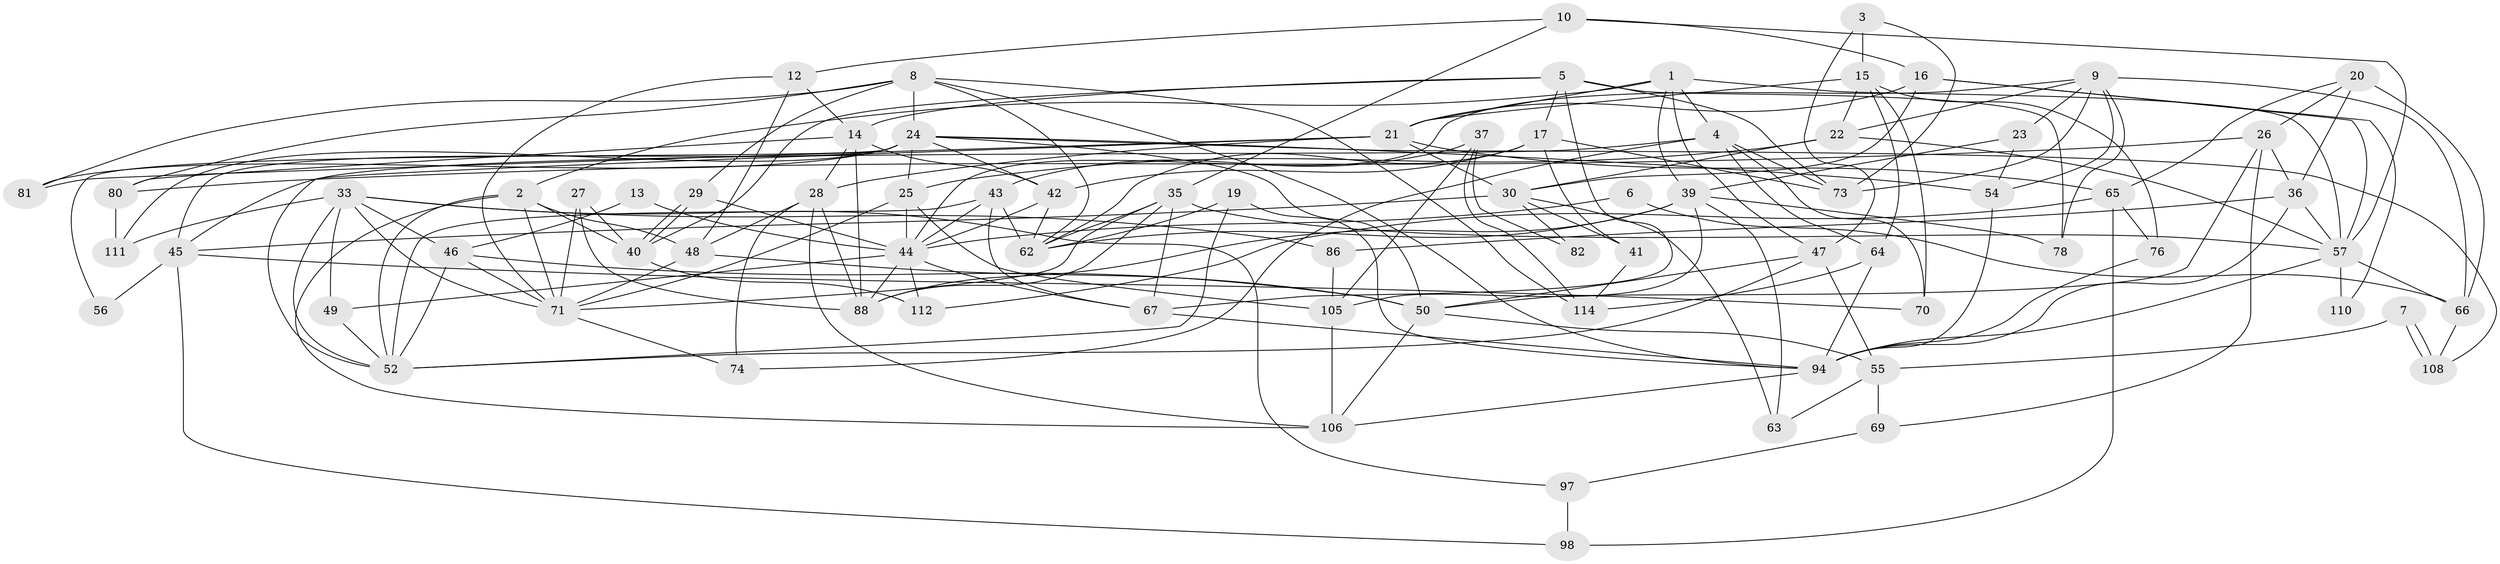 // Generated by graph-tools (version 1.1) at 2025/23/03/03/25 07:23:58]
// undirected, 77 vertices, 188 edges
graph export_dot {
graph [start="1"]
  node [color=gray90,style=filled];
  1 [super="+113"];
  2 [super="+18"];
  3;
  4 [super="+87"];
  5 [super="+59"];
  6;
  7;
  8 [super="+58"];
  9 [super="+11"];
  10;
  12;
  13;
  14 [super="+99"];
  15 [super="+84"];
  16 [super="+31"];
  17 [super="+92"];
  19;
  20 [super="+34"];
  21 [super="+32"];
  22 [super="+104"];
  23;
  24 [super="+91"];
  25;
  26 [super="+61"];
  27;
  28 [super="+95"];
  29;
  30 [super="+38"];
  33 [super="+102"];
  35 [super="+85"];
  36 [super="+75"];
  37;
  39 [super="+68"];
  40;
  41;
  42 [super="+60"];
  43;
  44 [super="+96"];
  45;
  46 [super="+100"];
  47 [super="+53"];
  48;
  49;
  50 [super="+51"];
  52 [super="+79"];
  54 [super="+101"];
  55 [super="+77"];
  56;
  57 [super="+72"];
  62 [super="+90"];
  63;
  64;
  65 [super="+83"];
  66;
  67 [super="+93"];
  69;
  70;
  71 [super="+107"];
  73;
  74;
  76;
  78;
  80;
  81;
  82;
  86;
  88 [super="+89"];
  94 [super="+103"];
  97;
  98;
  105 [super="+109"];
  106;
  108;
  110;
  111;
  112;
  114 [super="+115"];
  1 -- 57 [weight=2];
  1 -- 2;
  1 -- 4;
  1 -- 21;
  1 -- 47;
  1 -- 39;
  2 -- 48;
  2 -- 40;
  2 -- 52;
  2 -- 106;
  2 -- 71;
  3 -- 73;
  3 -- 15;
  3 -- 47;
  4 -- 45;
  4 -- 64;
  4 -- 74;
  4 -- 73;
  4 -- 70;
  5 -- 73;
  5 -- 17;
  5 -- 14;
  5 -- 78;
  5 -- 40;
  5 -- 67;
  6 -- 66;
  6 -- 44;
  7 -- 108;
  7 -- 108;
  7 -- 55;
  8 -- 81;
  8 -- 29;
  8 -- 114;
  8 -- 24;
  8 -- 80;
  8 -- 94;
  8 -- 62;
  9 -- 44;
  9 -- 73;
  9 -- 78;
  9 -- 66;
  9 -- 23;
  9 -- 54;
  9 -- 22;
  10 -- 12;
  10 -- 57;
  10 -- 35;
  10 -- 16;
  12 -- 71;
  12 -- 48;
  12 -- 14;
  13 -- 44;
  13 -- 46;
  14 -- 42 [weight=2];
  14 -- 28;
  14 -- 80;
  14 -- 88;
  15 -- 64;
  15 -- 76;
  15 -- 22;
  15 -- 21;
  15 -- 70;
  16 -- 57;
  16 -- 30;
  16 -- 21;
  16 -- 110;
  17 -- 62;
  17 -- 41;
  17 -- 73;
  17 -- 42;
  19 -- 94;
  19 -- 52;
  19 -- 62;
  20 -- 65;
  20 -- 66;
  20 -- 26;
  20 -- 36;
  21 -- 52;
  21 -- 65;
  21 -- 81;
  21 -- 28;
  21 -- 30;
  22 -- 57;
  22 -- 25;
  22 -- 30;
  23 -- 39;
  23 -- 54;
  24 -- 56;
  24 -- 81;
  24 -- 108;
  24 -- 111;
  24 -- 25;
  24 -- 45;
  24 -- 50;
  24 -- 54;
  24 -- 42;
  25 -- 71;
  25 -- 105;
  25 -- 44;
  26 -- 80;
  26 -- 50;
  26 -- 36;
  26 -- 69;
  27 -- 40;
  27 -- 71;
  27 -- 88;
  28 -- 48;
  28 -- 74;
  28 -- 106;
  28 -- 88;
  29 -- 40;
  29 -- 40;
  29 -- 44;
  30 -- 63;
  30 -- 82;
  30 -- 41;
  30 -- 45;
  33 -- 49;
  33 -- 46;
  33 -- 52;
  33 -- 86;
  33 -- 111;
  33 -- 97;
  33 -- 71;
  35 -- 57;
  35 -- 71;
  35 -- 67;
  35 -- 88;
  35 -- 62;
  36 -- 86;
  36 -- 94;
  36 -- 57;
  37 -- 105;
  37 -- 43;
  37 -- 82;
  37 -- 114;
  39 -- 78;
  39 -- 88;
  39 -- 105;
  39 -- 63;
  39 -- 62;
  40 -- 112;
  41 -- 114;
  42 -- 62;
  42 -- 44;
  43 -- 62;
  43 -- 44;
  43 -- 67;
  43 -- 52;
  44 -- 67;
  44 -- 49;
  44 -- 112;
  44 -- 88;
  45 -- 70;
  45 -- 56;
  45 -- 98;
  46 -- 52;
  46 -- 50 [weight=2];
  46 -- 71;
  47 -- 50;
  47 -- 52;
  47 -- 55;
  48 -- 50;
  48 -- 71;
  49 -- 52;
  50 -- 106;
  50 -- 55;
  54 -- 94;
  55 -- 63;
  55 -- 69;
  57 -- 94;
  57 -- 110;
  57 -- 66;
  64 -- 114;
  64 -- 94;
  65 -- 76;
  65 -- 98;
  65 -- 112;
  66 -- 108;
  67 -- 94;
  69 -- 97;
  71 -- 74;
  76 -- 94;
  80 -- 111;
  86 -- 105;
  94 -- 106;
  97 -- 98;
  105 -- 106;
}
